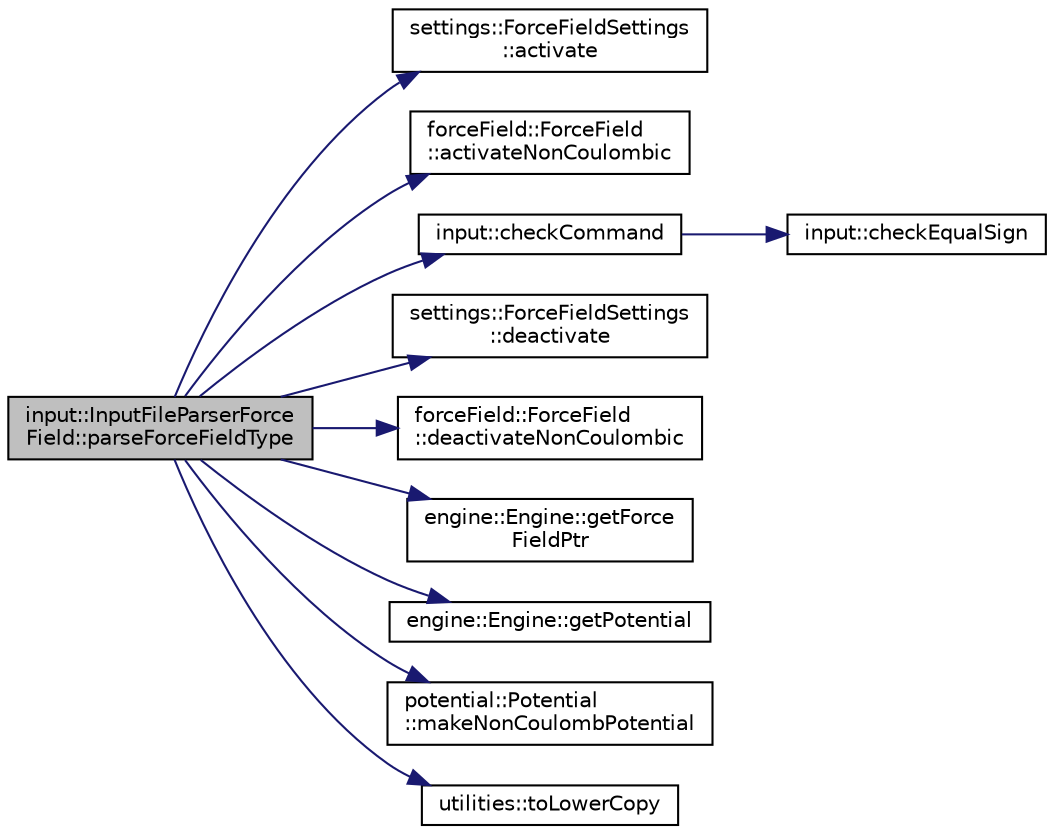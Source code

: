 digraph "input::InputFileParserForceField::parseForceFieldType"
{
 // LATEX_PDF_SIZE
  edge [fontname="Helvetica",fontsize="10",labelfontname="Helvetica",labelfontsize="10"];
  node [fontname="Helvetica",fontsize="10",shape=record];
  rankdir="LR";
  Node1 [label="input::InputFileParserForce\lField::parseForceFieldType",height=0.2,width=0.4,color="black", fillcolor="grey75", style="filled", fontcolor="black",tooltip="Parse the integrator used in the simulation."];
  Node1 -> Node2 [color="midnightblue",fontsize="10",style="solid",fontname="Helvetica"];
  Node2 [label="settings::ForceFieldSettings\l::activate",height=0.2,width=0.4,color="black", fillcolor="white", style="filled",URL="$classsettings_1_1ForceFieldSettings.html#afa1a35f2ca90a678e2e73cc2a856f409",tooltip=" "];
  Node1 -> Node3 [color="midnightblue",fontsize="10",style="solid",fontname="Helvetica"];
  Node3 [label="forceField::ForceField\l::activateNonCoulombic",height=0.2,width=0.4,color="black", fillcolor="white", style="filled",URL="$classforceField_1_1ForceField.html#a2f856799656433de467f47c83f87012e",tooltip=" "];
  Node1 -> Node4 [color="midnightblue",fontsize="10",style="solid",fontname="Helvetica"];
  Node4 [label="input::checkCommand",height=0.2,width=0.4,color="black", fillcolor="white", style="filled",URL="$namespaceinput.html#a81877d6bfa9b46cdca1b280c6d1b30fb",tooltip="check if command array has exactly 3 elements"];
  Node4 -> Node5 [color="midnightblue",fontsize="10",style="solid",fontname="Helvetica"];
  Node5 [label="input::checkEqualSign",height=0.2,width=0.4,color="black", fillcolor="white", style="filled",URL="$namespaceinput.html#a586caa23c32d86459177222a3b5d53fe",tooltip="check if parameter is \"=\""];
  Node1 -> Node6 [color="midnightblue",fontsize="10",style="solid",fontname="Helvetica"];
  Node6 [label="settings::ForceFieldSettings\l::deactivate",height=0.2,width=0.4,color="black", fillcolor="white", style="filled",URL="$classsettings_1_1ForceFieldSettings.html#a90099831cb5bd26d2e5f6b80f1d21a78",tooltip=" "];
  Node1 -> Node7 [color="midnightblue",fontsize="10",style="solid",fontname="Helvetica"];
  Node7 [label="forceField::ForceField\l::deactivateNonCoulombic",height=0.2,width=0.4,color="black", fillcolor="white", style="filled",URL="$classforceField_1_1ForceField.html#a9620f91bd27fa9de795518f793a53b1e",tooltip=" "];
  Node1 -> Node8 [color="midnightblue",fontsize="10",style="solid",fontname="Helvetica"];
  Node8 [label="engine::Engine::getForce\lFieldPtr",height=0.2,width=0.4,color="black", fillcolor="white", style="filled",URL="$classengine_1_1Engine.html#ad78edd77c97a4dadddbf7c93a64678b8",tooltip=" "];
  Node1 -> Node9 [color="midnightblue",fontsize="10",style="solid",fontname="Helvetica"];
  Node9 [label="engine::Engine::getPotential",height=0.2,width=0.4,color="black", fillcolor="white", style="filled",URL="$classengine_1_1Engine.html#a9fcb82f7f798da8ec1f3c2b6ec2356a6",tooltip=" "];
  Node1 -> Node10 [color="midnightblue",fontsize="10",style="solid",fontname="Helvetica"];
  Node10 [label="potential::Potential\l::makeNonCoulombPotential",height=0.2,width=0.4,color="black", fillcolor="white", style="filled",URL="$classpotential_1_1Potential.html#a767004d18c8d674e835ce11185c10001",tooltip=" "];
  Node1 -> Node11 [color="midnightblue",fontsize="10",style="solid",fontname="Helvetica"];
  Node11 [label="utilities::toLowerCopy",height=0.2,width=0.4,color="black", fillcolor="white", style="filled",URL="$namespaceutilities.html#a00b80743096ddd313ba418b9a7730698",tooltip="returns a copy of a string all lower case"];
}
